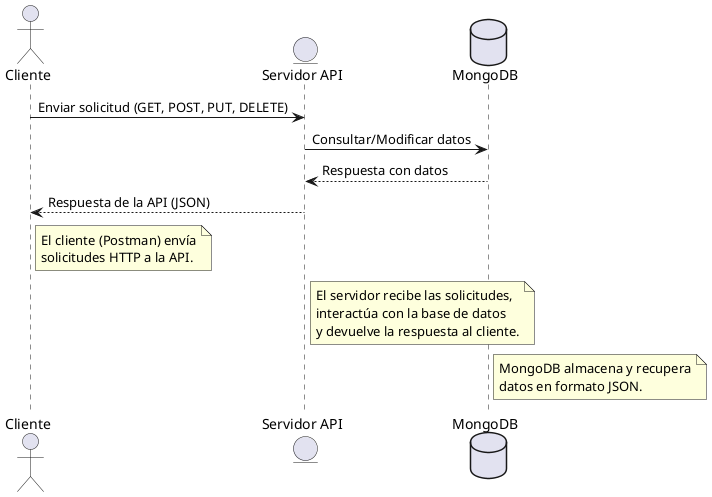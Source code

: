 @startuml
actor Cliente as C
entity "Servidor API" as S
database "MongoDB" as DB

C -> S : Enviar solicitud (GET, POST, PUT, DELETE)
S -> DB : Consultar/Modificar datos
DB --> S : Respuesta con datos
S --> C : Respuesta de la API (JSON)

note right of C
  El cliente (Postman) envía
  solicitudes HTTP a la API.
end note

note right of S
  El servidor recibe las solicitudes,
  interactúa con la base de datos
  y devuelve la respuesta al cliente.
end note

note right of DB
  MongoDB almacena y recupera
  datos en formato JSON.
end note
@enduml
